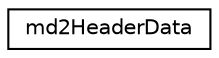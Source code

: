 digraph "Graphical Class Hierarchy"
{
 // LATEX_PDF_SIZE
  edge [fontname="Helvetica",fontsize="10",labelfontname="Helvetica",labelfontsize="10"];
  node [fontname="Helvetica",fontsize="10",shape=record];
  rankdir="LR";
  Node0 [label="md2HeaderData",height=0.2,width=0.4,color="black", fillcolor="white", style="filled",URL="$structmd2_header_data.html",tooltip=" "];
}
